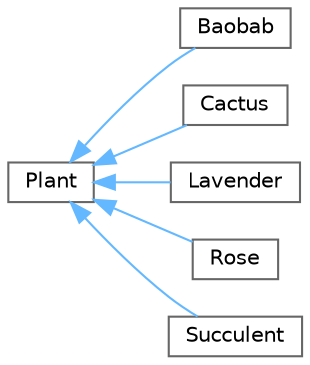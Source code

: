 digraph "Graphical Class Hierarchy"
{
 // INTERACTIVE_SVG=YES
 // LATEX_PDF_SIZE
  bgcolor="transparent";
  edge [fontname=Helvetica,fontsize=10,labelfontname=Helvetica,labelfontsize=10];
  node [fontname=Helvetica,fontsize=10,shape=box,height=0.2,width=0.4];
  rankdir="LR";
  Node0 [id="Node000000",label="Plant",height=0.2,width=0.4,color="grey40", fillcolor="white", style="filled",URL="$class_plant.html",tooltip="Abstract base class representing a plant in the greenhouse system."];
  Node0 -> Node1 [id="edge6_Node000000_Node000001",dir="back",color="steelblue1",style="solid",tooltip=" "];
  Node1 [id="Node000001",label="Baobab",height=0.2,width=0.4,color="grey40", fillcolor="white", style="filled",URL="$class_baobab.html",tooltip="Concrete plant class representing a baobab tree."];
  Node0 -> Node2 [id="edge7_Node000000_Node000002",dir="back",color="steelblue1",style="solid",tooltip=" "];
  Node2 [id="Node000002",label="Cactus",height=0.2,width=0.4,color="grey40", fillcolor="white", style="filled",URL="$class_cactus.html",tooltip="Concrete plant class representing a cactus."];
  Node0 -> Node3 [id="edge8_Node000000_Node000003",dir="back",color="steelblue1",style="solid",tooltip=" "];
  Node3 [id="Node000003",label="Lavender",height=0.2,width=0.4,color="grey40", fillcolor="white", style="filled",URL="$class_lavender.html",tooltip="Concrete plant class representing lavender."];
  Node0 -> Node4 [id="edge9_Node000000_Node000004",dir="back",color="steelblue1",style="solid",tooltip=" "];
  Node4 [id="Node000004",label="Rose",height=0.2,width=0.4,color="grey40", fillcolor="white", style="filled",URL="$class_rose.html",tooltip="Concrete plant class representing a rose."];
  Node0 -> Node5 [id="edge10_Node000000_Node000005",dir="back",color="steelblue1",style="solid",tooltip=" "];
  Node5 [id="Node000005",label="Succulent",height=0.2,width=0.4,color="grey40", fillcolor="white", style="filled",URL="$class_succulent.html",tooltip="Concrete plant class representing a succulent."];
}
